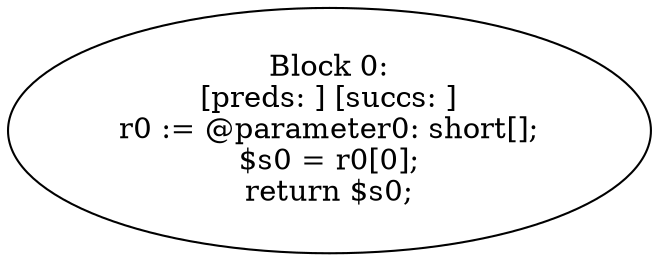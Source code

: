 digraph "unitGraph" {
    "Block 0:
[preds: ] [succs: ]
r0 := @parameter0: short[];
$s0 = r0[0];
return $s0;
"
}
